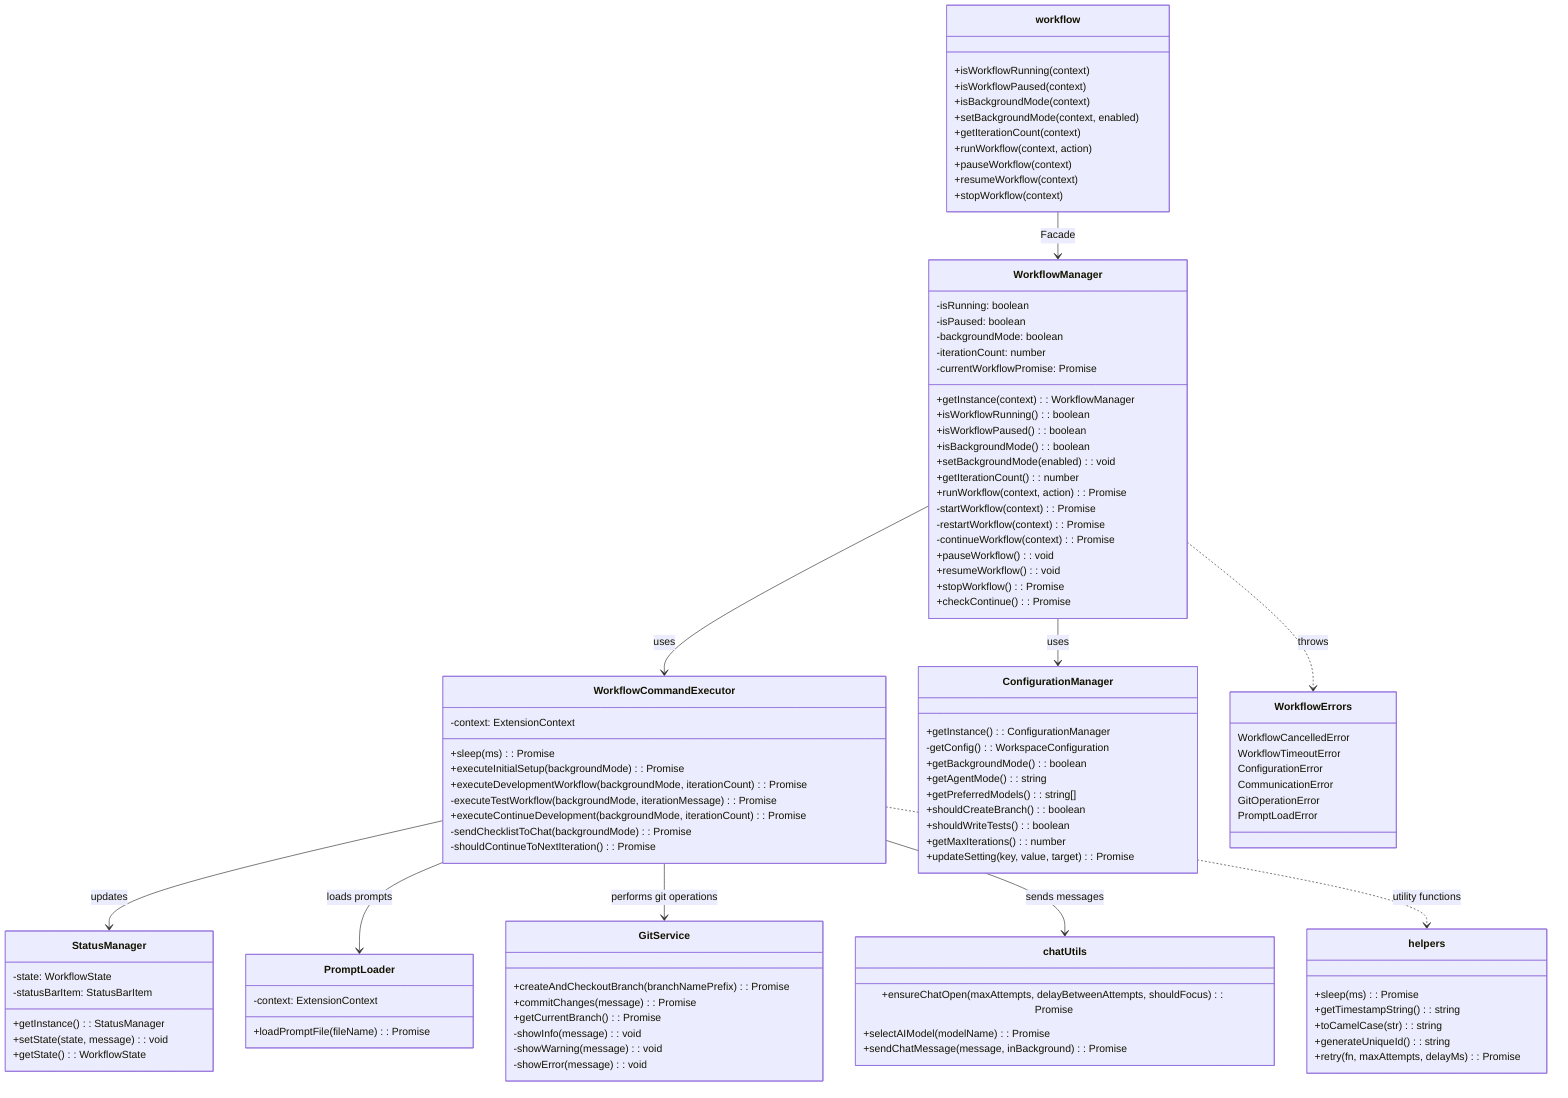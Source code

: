 classDiagram
    class workflow {
        +isWorkflowRunning(context)
        +isWorkflowPaused(context)
        +isBackgroundMode(context)
        +setBackgroundMode(context, enabled)
        +getIterationCount(context)
        +runWorkflow(context, action)
        +pauseWorkflow(context)
        +resumeWorkflow(context)
        +stopWorkflow(context)
    }
    
    class WorkflowManager {
        -isRunning: boolean
        -isPaused: boolean
        -backgroundMode: boolean
        -iterationCount: number
        -currentWorkflowPromise: Promise
        +getInstance(context): WorkflowManager
        +isWorkflowRunning(): boolean
        +isWorkflowPaused(): boolean
        +isBackgroundMode(): boolean
        +setBackgroundMode(enabled): void
        +getIterationCount(): number
        +runWorkflow(context, action): Promise
        -startWorkflow(context): Promise
        -restartWorkflow(context): Promise
        -continueWorkflow(context): Promise
        +pauseWorkflow(): void
        +resumeWorkflow(): void
        +stopWorkflow(): Promise
        +checkContinue(): Promise
    }
    
    class WorkflowCommandExecutor {
        -context: ExtensionContext
        +sleep(ms): Promise
        +executeInitialSetup(backgroundMode): Promise
        +executeDevelopmentWorkflow(backgroundMode, iterationCount): Promise
        -executeTestWorkflow(backgroundMode, iterationMessage): Promise
        +executeContinueDevelopment(backgroundMode, iterationCount): Promise
        -sendChecklistToChat(backgroundMode): Promise
        -shouldContinueToNextIteration(): Promise
    }
    
    class ConfigurationManager {
        +getInstance(): ConfigurationManager
        -getConfig(): WorkspaceConfiguration
        +getBackgroundMode(): boolean
        +getAgentMode(): string
        +getPreferredModels(): string[]
        +shouldCreateBranch(): boolean
        +shouldWriteTests(): boolean
        +getMaxIterations(): number
        +updateSetting(key, value, target): Promise
    }
    
    class PromptLoader {
        -context: ExtensionContext
        +loadPromptFile(fileName): Promise
    }
    
    class GitService {
        +createAndCheckoutBranch(branchNamePrefix): Promise
        +commitChanges(message): Promise
        +getCurrentBranch(): Promise
        -showInfo(message): void
        -showWarning(message): void
        -showError(message): void
    }
    
    class WorkflowErrors {
        WorkflowCancelledError
        WorkflowTimeoutError
        ConfigurationError
        CommunicationError
        GitOperationError
        PromptLoadError
    }
    
    class StatusManager {
        -state: WorkflowState
        -statusBarItem: StatusBarItem
        +getInstance(): StatusManager
        +setState(state, message): void
        +getState(): WorkflowState
    }
    
    class chatUtils {
        +ensureChatOpen(maxAttempts, delayBetweenAttempts, shouldFocus): Promise
        +selectAIModel(modelName): Promise
        +sendChatMessage(message, inBackground): Promise
    }
    
    class helpers {
        +sleep(ms): Promise
        +getTimestampString(): string
        +toCamelCase(str): string
        +generateUniqueId(): string
        +retry(fn, maxAttempts, delayMs): Promise
    }
    
    workflow --> WorkflowManager : Facade
    WorkflowManager --> WorkflowCommandExecutor : uses
    WorkflowManager --> ConfigurationManager : uses
    WorkflowManager ..> WorkflowErrors : throws
    WorkflowCommandExecutor --> StatusManager : updates
    WorkflowCommandExecutor --> PromptLoader : loads prompts
    WorkflowCommandExecutor --> GitService : performs git operations
    WorkflowCommandExecutor --> chatUtils : sends messages
    WorkflowCommandExecutor ..> helpers : utility functions